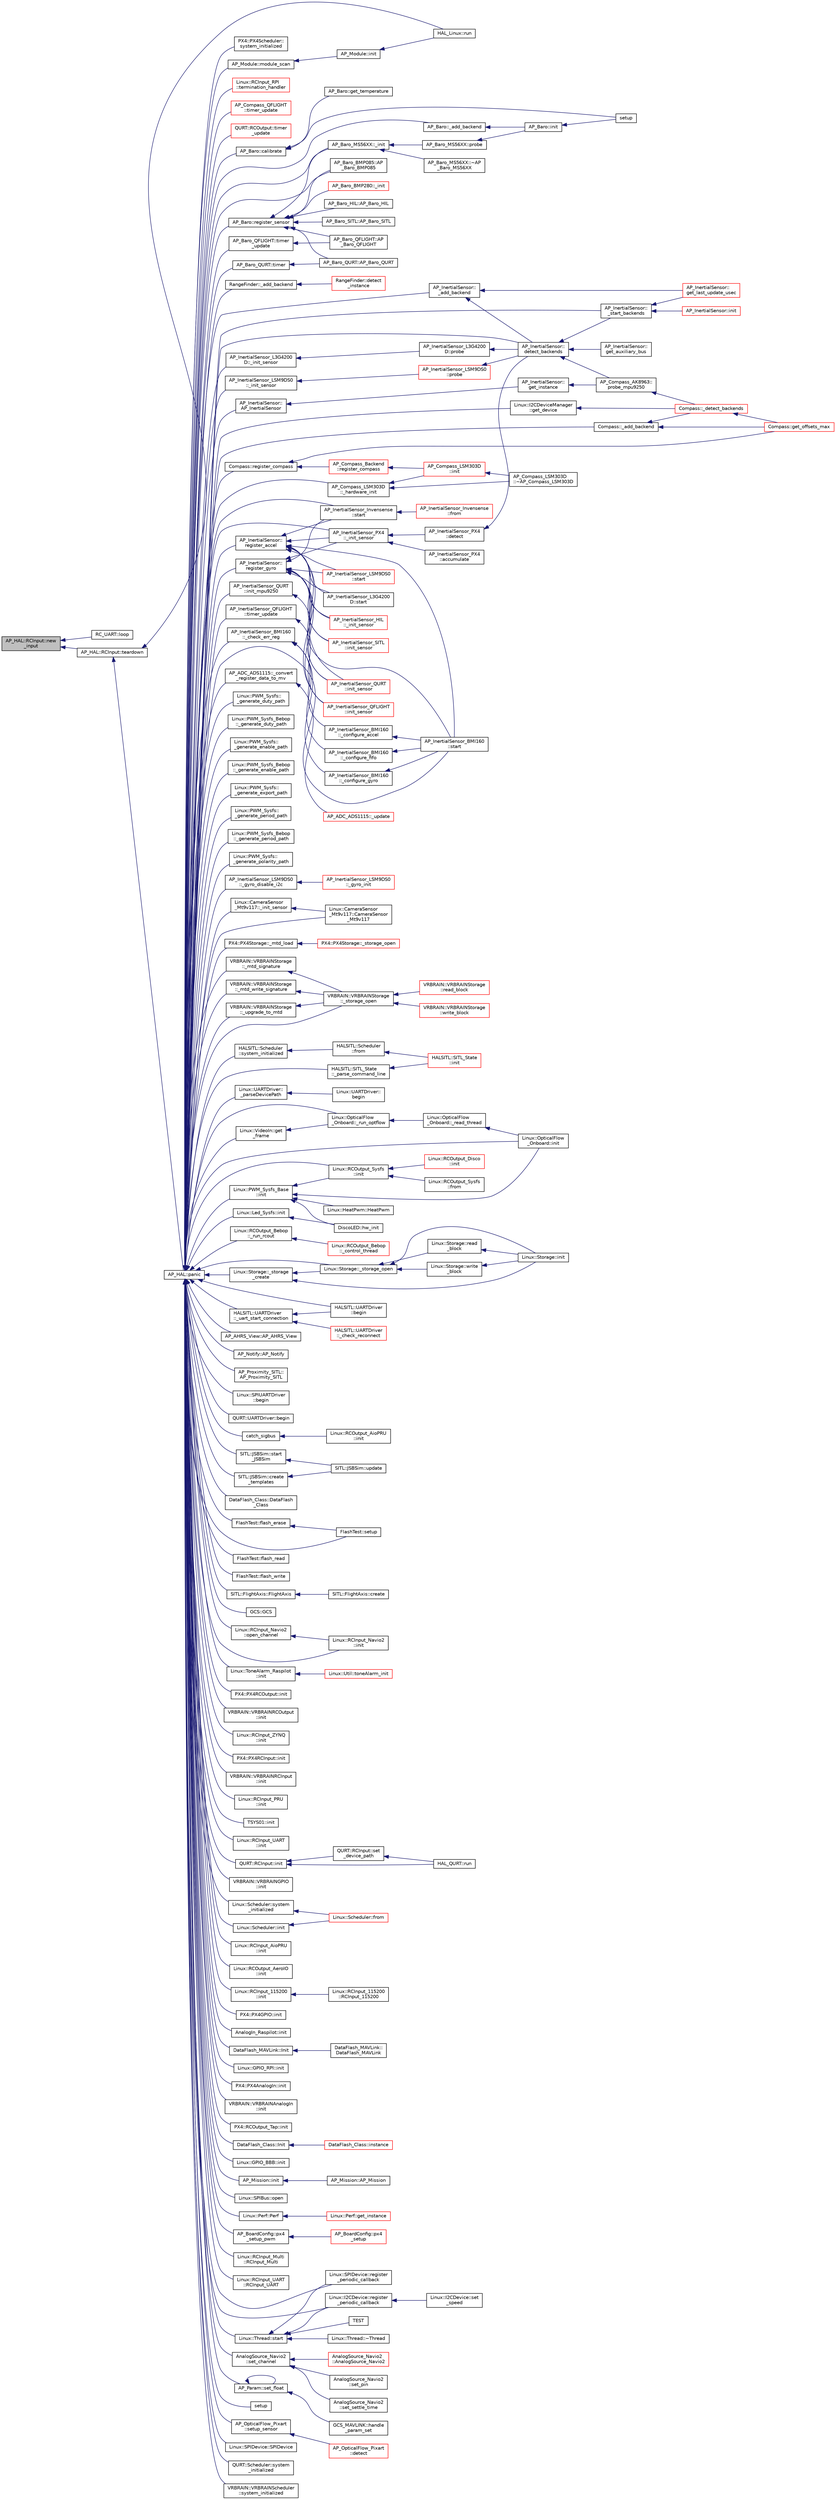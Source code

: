 digraph "AP_HAL::RCInput::new_input"
{
 // INTERACTIVE_SVG=YES
  edge [fontname="Helvetica",fontsize="10",labelfontname="Helvetica",labelfontsize="10"];
  node [fontname="Helvetica",fontsize="10",shape=record];
  rankdir="LR";
  Node1 [label="AP_HAL::RCInput::new\l_input",height=0.2,width=0.4,color="black", fillcolor="grey75", style="filled", fontcolor="black"];
  Node1 -> Node2 [dir="back",color="midnightblue",fontsize="10",style="solid",fontname="Helvetica"];
  Node2 [label="RC_UART::loop",height=0.2,width=0.4,color="black", fillcolor="white", style="filled",URL="$classRC__UART.html#a410755d321a1790e7e49aad3a71f64a9"];
  Node1 -> Node3 [dir="back",color="midnightblue",fontsize="10",style="solid",fontname="Helvetica"];
  Node3 [label="AP_HAL::RCInput::teardown",height=0.2,width=0.4,color="black", fillcolor="white", style="filled",URL="$classAP__HAL_1_1RCInput.html#a2bea13d38f2b9ae8bf5193a3a69f0a31"];
  Node3 -> Node4 [dir="back",color="midnightblue",fontsize="10",style="solid",fontname="Helvetica"];
  Node4 [label="HAL_Linux::run",height=0.2,width=0.4,color="black", fillcolor="white", style="filled",URL="$classHAL__Linux.html#a9b8394eb66ea6d3d5539aaaf47c3bf80"];
  Node3 -> Node5 [dir="back",color="midnightblue",fontsize="10",style="solid",fontname="Helvetica"];
  Node5 [label="AP_HAL::panic",height=0.2,width=0.4,color="black", fillcolor="white", style="filled",URL="$namespaceAP__HAL.html#a71832f03d849a0c088f04fc98d3c8143"];
  Node5 -> Node6 [dir="back",color="midnightblue",fontsize="10",style="solid",fontname="Helvetica"];
  Node6 [label="AP_Baro::_add_backend",height=0.2,width=0.4,color="black", fillcolor="white", style="filled",URL="$classAP__Baro.html#ae909b10b5b28f4914405c72da27f557f"];
  Node6 -> Node7 [dir="back",color="midnightblue",fontsize="10",style="solid",fontname="Helvetica"];
  Node7 [label="AP_Baro::init",height=0.2,width=0.4,color="black", fillcolor="white", style="filled",URL="$classAP__Baro.html#a942db790233528bfbb4d9a07c3454360"];
  Node7 -> Node8 [dir="back",color="midnightblue",fontsize="10",style="solid",fontname="Helvetica"];
  Node8 [label="setup",height=0.2,width=0.4,color="black", fillcolor="white", style="filled",URL="$BARO__generic_8cpp.html#a4fc01d736fe50cf5b977f755b675f11d"];
  Node5 -> Node9 [dir="back",color="midnightblue",fontsize="10",style="solid",fontname="Helvetica"];
  Node9 [label="RangeFinder::_add_backend",height=0.2,width=0.4,color="black", fillcolor="white", style="filled",URL="$classRangeFinder.html#a2b5e8b3ee6e2e5ac56544d6af32e7005"];
  Node9 -> Node10 [dir="back",color="midnightblue",fontsize="10",style="solid",fontname="Helvetica"];
  Node10 [label="RangeFinder::detect\l_instance",height=0.2,width=0.4,color="red", fillcolor="white", style="filled",URL="$classRangeFinder.html#a7f7f9dce880eb37d53df67cba39bdda9"];
  Node5 -> Node11 [dir="back",color="midnightblue",fontsize="10",style="solid",fontname="Helvetica"];
  Node11 [label="AP_InertialSensor::\l_add_backend",height=0.2,width=0.4,color="black", fillcolor="white", style="filled",URL="$classAP__InertialSensor.html#a3f4ee8162ce5427946348ca9f5f9dcb7"];
  Node11 -> Node12 [dir="back",color="midnightblue",fontsize="10",style="solid",fontname="Helvetica"];
  Node12 [label="AP_InertialSensor::\ldetect_backends",height=0.2,width=0.4,color="black", fillcolor="white", style="filled",URL="$classAP__InertialSensor.html#a8967734e82a4f472c6d8ddd8db656804"];
  Node12 -> Node13 [dir="back",color="midnightblue",fontsize="10",style="solid",fontname="Helvetica"];
  Node13 [label="AP_InertialSensor::\l_start_backends",height=0.2,width=0.4,color="black", fillcolor="white", style="filled",URL="$classAP__InertialSensor.html#a9949b7e301b0d7a5f3e59385d2e8d97a"];
  Node13 -> Node14 [dir="back",color="midnightblue",fontsize="10",style="solid",fontname="Helvetica"];
  Node14 [label="AP_InertialSensor::\lget_last_update_usec",height=0.2,width=0.4,color="red", fillcolor="white", style="filled",URL="$classAP__InertialSensor.html#af507f66bb346acb0057a6ca4a3df7156"];
  Node13 -> Node15 [dir="back",color="midnightblue",fontsize="10",style="solid",fontname="Helvetica"];
  Node15 [label="AP_InertialSensor::init",height=0.2,width=0.4,color="red", fillcolor="white", style="filled",URL="$classAP__InertialSensor.html#a741065b13832b5e4c90bbae17519c0ad"];
  Node12 -> Node16 [dir="back",color="midnightblue",fontsize="10",style="solid",fontname="Helvetica"];
  Node16 [label="AP_InertialSensor::\lget_auxiliary_bus",height=0.2,width=0.4,color="black", fillcolor="white", style="filled",URL="$classAP__InertialSensor.html#ad649def5689aecaebca16cf910d77fd8"];
  Node12 -> Node17 [dir="back",color="midnightblue",fontsize="10",style="solid",fontname="Helvetica"];
  Node17 [label="AP_Compass_AK8963::\lprobe_mpu9250",height=0.2,width=0.4,color="black", fillcolor="white", style="filled",URL="$classAP__Compass__AK8963.html#ade5c3fa84cb0026597de2641ea373274"];
  Node17 -> Node18 [dir="back",color="midnightblue",fontsize="10",style="solid",fontname="Helvetica"];
  Node18 [label="Compass::_detect_backends",height=0.2,width=0.4,color="red", fillcolor="white", style="filled",URL="$classCompass.html#a1c48170d8c8966b22fb150b1634443ec"];
  Node18 -> Node19 [dir="back",color="midnightblue",fontsize="10",style="solid",fontname="Helvetica"];
  Node19 [label="Compass::get_offsets_max",height=0.2,width=0.4,color="red", fillcolor="white", style="filled",URL="$classCompass.html#aff3220e1a557a75480e4c2dbbde72973"];
  Node11 -> Node14 [dir="back",color="midnightblue",fontsize="10",style="solid",fontname="Helvetica"];
  Node5 -> Node20 [dir="back",color="midnightblue",fontsize="10",style="solid",fontname="Helvetica"];
  Node20 [label="Compass::_add_backend",height=0.2,width=0.4,color="black", fillcolor="white", style="filled",URL="$classCompass.html#ab943e9f79e8df83f2f125d1b025e7d0d"];
  Node20 -> Node18 [dir="back",color="midnightblue",fontsize="10",style="solid",fontname="Helvetica"];
  Node20 -> Node19 [dir="back",color="midnightblue",fontsize="10",style="solid",fontname="Helvetica"];
  Node5 -> Node21 [dir="back",color="midnightblue",fontsize="10",style="solid",fontname="Helvetica"];
  Node21 [label="AP_InertialSensor_BMI160\l::_check_err_reg",height=0.2,width=0.4,color="black", fillcolor="white", style="filled",URL="$classAP__InertialSensor__BMI160.html#a8f2786b47ca8f10f7f8cba5cffc37079"];
  Node21 -> Node22 [dir="back",color="midnightblue",fontsize="10",style="solid",fontname="Helvetica"];
  Node22 [label="AP_InertialSensor_BMI160\l::_configure_accel",height=0.2,width=0.4,color="black", fillcolor="white", style="filled",URL="$classAP__InertialSensor__BMI160.html#a145799d73ffbd2635d136c1f37a6e6f6"];
  Node22 -> Node23 [dir="back",color="midnightblue",fontsize="10",style="solid",fontname="Helvetica"];
  Node23 [label="AP_InertialSensor_BMI160\l::start",height=0.2,width=0.4,color="black", fillcolor="white", style="filled",URL="$classAP__InertialSensor__BMI160.html#a786f5fe4d157ea0a2313c702402b58c5"];
  Node21 -> Node24 [dir="back",color="midnightblue",fontsize="10",style="solid",fontname="Helvetica"];
  Node24 [label="AP_InertialSensor_BMI160\l::_configure_fifo",height=0.2,width=0.4,color="black", fillcolor="white", style="filled",URL="$classAP__InertialSensor__BMI160.html#ad839b9773b5dfa9c6d19e116cdb9d5e7"];
  Node24 -> Node23 [dir="back",color="midnightblue",fontsize="10",style="solid",fontname="Helvetica"];
  Node21 -> Node25 [dir="back",color="midnightblue",fontsize="10",style="solid",fontname="Helvetica"];
  Node25 [label="AP_InertialSensor_BMI160\l::_configure_gyro",height=0.2,width=0.4,color="black", fillcolor="white", style="filled",URL="$classAP__InertialSensor__BMI160.html#aef257e2d29b37b583a1c099facbf75a5"];
  Node25 -> Node23 [dir="back",color="midnightblue",fontsize="10",style="solid",fontname="Helvetica"];
  Node5 -> Node26 [dir="back",color="midnightblue",fontsize="10",style="solid",fontname="Helvetica"];
  Node26 [label="AP_ADC_ADS1115::_convert\l_register_data_to_mv",height=0.2,width=0.4,color="black", fillcolor="white", style="filled",URL="$classAP__ADC__ADS1115.html#a757685a53a3a10f06dc024dec147306a"];
  Node26 -> Node27 [dir="back",color="midnightblue",fontsize="10",style="solid",fontname="Helvetica"];
  Node27 [label="AP_ADC_ADS1115::_update",height=0.2,width=0.4,color="red", fillcolor="white", style="filled",URL="$classAP__ADC__ADS1115.html#a1c523a000d6cb67770e04e3821cc54b3"];
  Node5 -> Node28 [dir="back",color="midnightblue",fontsize="10",style="solid",fontname="Helvetica"];
  Node28 [label="Linux::PWM_Sysfs::\l_generate_duty_path",height=0.2,width=0.4,color="black", fillcolor="white", style="filled",URL="$classLinux_1_1PWM__Sysfs.html#a3bcd92a5f79fa7c11caf3dfd99d748a3"];
  Node5 -> Node29 [dir="back",color="midnightblue",fontsize="10",style="solid",fontname="Helvetica"];
  Node29 [label="Linux::PWM_Sysfs_Bebop\l::_generate_duty_path",height=0.2,width=0.4,color="black", fillcolor="white", style="filled",URL="$classLinux_1_1PWM__Sysfs__Bebop.html#a2926a1a8f38361bb10814ed93f05e997"];
  Node5 -> Node30 [dir="back",color="midnightblue",fontsize="10",style="solid",fontname="Helvetica"];
  Node30 [label="Linux::PWM_Sysfs::\l_generate_enable_path",height=0.2,width=0.4,color="black", fillcolor="white", style="filled",URL="$classLinux_1_1PWM__Sysfs.html#afac308e916a94258a0211b68dcd6b8fb"];
  Node5 -> Node31 [dir="back",color="midnightblue",fontsize="10",style="solid",fontname="Helvetica"];
  Node31 [label="Linux::PWM_Sysfs_Bebop\l::_generate_enable_path",height=0.2,width=0.4,color="black", fillcolor="white", style="filled",URL="$classLinux_1_1PWM__Sysfs__Bebop.html#a35dec93bddf08678cb8390d502659dac"];
  Node5 -> Node32 [dir="back",color="midnightblue",fontsize="10",style="solid",fontname="Helvetica"];
  Node32 [label="Linux::PWM_Sysfs::\l_generate_export_path",height=0.2,width=0.4,color="black", fillcolor="white", style="filled",URL="$classLinux_1_1PWM__Sysfs.html#a38711fec492df0374a313c4e6e137619"];
  Node5 -> Node33 [dir="back",color="midnightblue",fontsize="10",style="solid",fontname="Helvetica"];
  Node33 [label="Linux::PWM_Sysfs::\l_generate_period_path",height=0.2,width=0.4,color="black", fillcolor="white", style="filled",URL="$classLinux_1_1PWM__Sysfs.html#affd0d8b567adeb421a51f36a9a0b9cc5"];
  Node5 -> Node34 [dir="back",color="midnightblue",fontsize="10",style="solid",fontname="Helvetica"];
  Node34 [label="Linux::PWM_Sysfs_Bebop\l::_generate_period_path",height=0.2,width=0.4,color="black", fillcolor="white", style="filled",URL="$classLinux_1_1PWM__Sysfs__Bebop.html#a45e851741222af3a9966b8d6002830e7"];
  Node5 -> Node35 [dir="back",color="midnightblue",fontsize="10",style="solid",fontname="Helvetica"];
  Node35 [label="Linux::PWM_Sysfs::\l_generate_polarity_path",height=0.2,width=0.4,color="black", fillcolor="white", style="filled",URL="$classLinux_1_1PWM__Sysfs.html#ac1d73cf7ce8468e27f38d59086e3cb0f"];
  Node5 -> Node36 [dir="back",color="midnightblue",fontsize="10",style="solid",fontname="Helvetica"];
  Node36 [label="AP_InertialSensor_LSM9DS0\l::_gyro_disable_i2c",height=0.2,width=0.4,color="black", fillcolor="white", style="filled",URL="$classAP__InertialSensor__LSM9DS0.html#ad73f9082af348d0efa5dc44ff21718b6"];
  Node36 -> Node37 [dir="back",color="midnightblue",fontsize="10",style="solid",fontname="Helvetica"];
  Node37 [label="AP_InertialSensor_LSM9DS0\l::_gyro_init",height=0.2,width=0.4,color="red", fillcolor="white", style="filled",URL="$classAP__InertialSensor__LSM9DS0.html#a3ea0c053fc2c57d0fd57f78011c6959a"];
  Node5 -> Node38 [dir="back",color="midnightblue",fontsize="10",style="solid",fontname="Helvetica"];
  Node38 [label="AP_Compass_LSM303D\l::_hardware_init",height=0.2,width=0.4,color="black", fillcolor="white", style="filled",URL="$classAP__Compass__LSM303D.html#ae6ae752e293784469ac821115832be7a"];
  Node38 -> Node39 [dir="back",color="midnightblue",fontsize="10",style="solid",fontname="Helvetica"];
  Node39 [label="AP_Compass_LSM303D\l::init",height=0.2,width=0.4,color="red", fillcolor="white", style="filled",URL="$classAP__Compass__LSM303D.html#a8a56627c6487fbc701c4865f48e3edf4"];
  Node39 -> Node40 [dir="back",color="midnightblue",fontsize="10",style="solid",fontname="Helvetica"];
  Node40 [label="AP_Compass_LSM303D\l::~AP_Compass_LSM303D",height=0.2,width=0.4,color="black", fillcolor="white", style="filled",URL="$classAP__Compass__LSM303D.html#a17819f24f2a893cd3f35896862004b81"];
  Node38 -> Node40 [dir="back",color="midnightblue",fontsize="10",style="solid",fontname="Helvetica"];
  Node5 -> Node41 [dir="back",color="midnightblue",fontsize="10",style="solid",fontname="Helvetica"];
  Node41 [label="AP_Baro_MS56XX::_init",height=0.2,width=0.4,color="black", fillcolor="white", style="filled",URL="$classAP__Baro__MS56XX.html#a2f9fa10ace104137e6a0a0b4c8f4130c"];
  Node41 -> Node42 [dir="back",color="midnightblue",fontsize="10",style="solid",fontname="Helvetica"];
  Node42 [label="AP_Baro_MS56XX::probe",height=0.2,width=0.4,color="black", fillcolor="white", style="filled",URL="$classAP__Baro__MS56XX.html#ad4e1780fe0c684f594cc93ec96a9c876"];
  Node42 -> Node7 [dir="back",color="midnightblue",fontsize="10",style="solid",fontname="Helvetica"];
  Node41 -> Node43 [dir="back",color="midnightblue",fontsize="10",style="solid",fontname="Helvetica"];
  Node43 [label="AP_Baro_MS56XX::~AP\l_Baro_MS56XX",height=0.2,width=0.4,color="black", fillcolor="white", style="filled",URL="$classAP__Baro__MS56XX.html#a355a33a0b35cdf084ae22c85978492a2"];
  Node5 -> Node44 [dir="back",color="midnightblue",fontsize="10",style="solid",fontname="Helvetica"];
  Node44 [label="AP_InertialSensor_L3G4200\lD::_init_sensor",height=0.2,width=0.4,color="black", fillcolor="white", style="filled",URL="$classAP__InertialSensor__L3G4200D.html#a07cf1b9e451fac96b1ac87c05fcde397"];
  Node44 -> Node45 [dir="back",color="midnightblue",fontsize="10",style="solid",fontname="Helvetica"];
  Node45 [label="AP_InertialSensor_L3G4200\lD::probe",height=0.2,width=0.4,color="black", fillcolor="white", style="filled",URL="$classAP__InertialSensor__L3G4200D.html#aa262f132b6aabdab5fda4cb9a730655a"];
  Node45 -> Node12 [dir="back",color="midnightblue",fontsize="10",style="solid",fontname="Helvetica"];
  Node5 -> Node46 [dir="back",color="midnightblue",fontsize="10",style="solid",fontname="Helvetica"];
  Node46 [label="AP_InertialSensor_PX4\l::_init_sensor",height=0.2,width=0.4,color="black", fillcolor="white", style="filled",URL="$classAP__InertialSensor__PX4.html#a1151175435b1b3c211040058fe5462d9"];
  Node46 -> Node47 [dir="back",color="midnightblue",fontsize="10",style="solid",fontname="Helvetica"];
  Node47 [label="AP_InertialSensor_PX4\l::accumulate",height=0.2,width=0.4,color="black", fillcolor="white", style="filled",URL="$classAP__InertialSensor__PX4.html#a516abbb2b48fb56a5984e531debea68d"];
  Node46 -> Node48 [dir="back",color="midnightblue",fontsize="10",style="solid",fontname="Helvetica"];
  Node48 [label="AP_InertialSensor_PX4\l::detect",height=0.2,width=0.4,color="black", fillcolor="white", style="filled",URL="$classAP__InertialSensor__PX4.html#a7e0a8d5f569f58343aa4d2c1c217a3bc"];
  Node48 -> Node12 [dir="back",color="midnightblue",fontsize="10",style="solid",fontname="Helvetica"];
  Node5 -> Node49 [dir="back",color="midnightblue",fontsize="10",style="solid",fontname="Helvetica"];
  Node49 [label="AP_InertialSensor_LSM9DS0\l::_init_sensor",height=0.2,width=0.4,color="black", fillcolor="white", style="filled",URL="$classAP__InertialSensor__LSM9DS0.html#a62227996a40da07a9733ace45b6b0c71"];
  Node49 -> Node50 [dir="back",color="midnightblue",fontsize="10",style="solid",fontname="Helvetica"];
  Node50 [label="AP_InertialSensor_LSM9DS0\l::probe",height=0.2,width=0.4,color="red", fillcolor="white", style="filled",URL="$classAP__InertialSensor__LSM9DS0.html#a6db12d4ebd2c0ad24a75a80aca711db2"];
  Node50 -> Node12 [dir="back",color="midnightblue",fontsize="10",style="solid",fontname="Helvetica"];
  Node5 -> Node51 [dir="back",color="midnightblue",fontsize="10",style="solid",fontname="Helvetica"];
  Node51 [label="Linux::CameraSensor\l_Mt9v117::_init_sensor",height=0.2,width=0.4,color="black", fillcolor="white", style="filled",URL="$classLinux_1_1CameraSensor__Mt9v117.html#a670cb690c11f5b6cbd61db4b40e07574"];
  Node51 -> Node52 [dir="back",color="midnightblue",fontsize="10",style="solid",fontname="Helvetica"];
  Node52 [label="Linux::CameraSensor\l_Mt9v117::CameraSensor\l_Mt9v117",height=0.2,width=0.4,color="black", fillcolor="white", style="filled",URL="$classLinux_1_1CameraSensor__Mt9v117.html#a4ca64405fd0ece45d76b844a14eb2f5f"];
  Node5 -> Node53 [dir="back",color="midnightblue",fontsize="10",style="solid",fontname="Helvetica"];
  Node53 [label="PX4::PX4Storage::_mtd_load",height=0.2,width=0.4,color="black", fillcolor="white", style="filled",URL="$classPX4_1_1PX4Storage.html#aad546c170b46ea2e79f105f6a3118ae3"];
  Node53 -> Node54 [dir="back",color="midnightblue",fontsize="10",style="solid",fontname="Helvetica"];
  Node54 [label="PX4::PX4Storage::_storage_open",height=0.2,width=0.4,color="red", fillcolor="white", style="filled",URL="$classPX4_1_1PX4Storage.html#a02878fb502221c2389d3758bbab18170"];
  Node5 -> Node55 [dir="back",color="midnightblue",fontsize="10",style="solid",fontname="Helvetica"];
  Node55 [label="VRBRAIN::VRBRAINStorage\l::_mtd_signature",height=0.2,width=0.4,color="black", fillcolor="white", style="filled",URL="$classVRBRAIN_1_1VRBRAINStorage.html#aaccbdf62aae457c36359ad169fa45697"];
  Node55 -> Node56 [dir="back",color="midnightblue",fontsize="10",style="solid",fontname="Helvetica"];
  Node56 [label="VRBRAIN::VRBRAINStorage\l::_storage_open",height=0.2,width=0.4,color="black", fillcolor="white", style="filled",URL="$classVRBRAIN_1_1VRBRAINStorage.html#a199499086a60ba9fe48108bb86658c76"];
  Node56 -> Node57 [dir="back",color="midnightblue",fontsize="10",style="solid",fontname="Helvetica"];
  Node57 [label="VRBRAIN::VRBRAINStorage\l::read_block",height=0.2,width=0.4,color="red", fillcolor="white", style="filled",URL="$classVRBRAIN_1_1VRBRAINStorage.html#a057fdfe4116e97dc7215d8e609399ab6"];
  Node56 -> Node58 [dir="back",color="midnightblue",fontsize="10",style="solid",fontname="Helvetica"];
  Node58 [label="VRBRAIN::VRBRAINStorage\l::write_block",height=0.2,width=0.4,color="red", fillcolor="white", style="filled",URL="$classVRBRAIN_1_1VRBRAINStorage.html#a5143ebfc6b4010f1aab0676c8195bf6e"];
  Node5 -> Node59 [dir="back",color="midnightblue",fontsize="10",style="solid",fontname="Helvetica"];
  Node59 [label="VRBRAIN::VRBRAINStorage\l::_mtd_write_signature",height=0.2,width=0.4,color="black", fillcolor="white", style="filled",URL="$classVRBRAIN_1_1VRBRAINStorage.html#a52bfd09952ba4b350b995201b61440a3"];
  Node59 -> Node56 [dir="back",color="midnightblue",fontsize="10",style="solid",fontname="Helvetica"];
  Node5 -> Node60 [dir="back",color="midnightblue",fontsize="10",style="solid",fontname="Helvetica"];
  Node60 [label="HALSITL::SITL_State\l::_parse_command_line",height=0.2,width=0.4,color="black", fillcolor="white", style="filled",URL="$classHALSITL_1_1SITL__State.html#a5211ba971055052489d9817c3388c4c2"];
  Node60 -> Node61 [dir="back",color="midnightblue",fontsize="10",style="solid",fontname="Helvetica"];
  Node61 [label="HALSITL::SITL_State\l::init",height=0.2,width=0.4,color="red", fillcolor="white", style="filled",URL="$classHALSITL_1_1SITL__State.html#a7059cb4e279007aae9b06757a68c15af"];
  Node5 -> Node62 [dir="back",color="midnightblue",fontsize="10",style="solid",fontname="Helvetica"];
  Node62 [label="Linux::UARTDriver::\l_parseDevicePath",height=0.2,width=0.4,color="black", fillcolor="white", style="filled",URL="$classLinux_1_1UARTDriver.html#af91c37eae5f209437e800ecad1a6bf93"];
  Node62 -> Node63 [dir="back",color="midnightblue",fontsize="10",style="solid",fontname="Helvetica"];
  Node63 [label="Linux::UARTDriver::\lbegin",height=0.2,width=0.4,color="black", fillcolor="white", style="filled",URL="$classLinux_1_1UARTDriver.html#a3c0680a281a3832fe9bae399ef9b8854"];
  Node5 -> Node64 [dir="back",color="midnightblue",fontsize="10",style="solid",fontname="Helvetica"];
  Node64 [label="Linux::OpticalFlow\l_Onboard::_run_optflow",height=0.2,width=0.4,color="black", fillcolor="white", style="filled",URL="$classLinux_1_1OpticalFlow__Onboard.html#aff46a025f23d664c1cdf67d3c7f3d49a"];
  Node64 -> Node65 [dir="back",color="midnightblue",fontsize="10",style="solid",fontname="Helvetica"];
  Node65 [label="Linux::OpticalFlow\l_Onboard::_read_thread",height=0.2,width=0.4,color="black", fillcolor="white", style="filled",URL="$classLinux_1_1OpticalFlow__Onboard.html#a2cf8901eba7c113402917f527aec8b0b"];
  Node65 -> Node66 [dir="back",color="midnightblue",fontsize="10",style="solid",fontname="Helvetica"];
  Node66 [label="Linux::OpticalFlow\l_Onboard::init",height=0.2,width=0.4,color="black", fillcolor="white", style="filled",URL="$classLinux_1_1OpticalFlow__Onboard.html#ab2fc6a6c90f95deb9f727348c2efdead"];
  Node5 -> Node67 [dir="back",color="midnightblue",fontsize="10",style="solid",fontname="Helvetica"];
  Node67 [label="Linux::RCOutput_Bebop\l::_run_rcout",height=0.2,width=0.4,color="black", fillcolor="white", style="filled",URL="$classLinux_1_1RCOutput__Bebop.html#a1baaeabaade1ea15e4c770c9277821cc"];
  Node67 -> Node68 [dir="back",color="midnightblue",fontsize="10",style="solid",fontname="Helvetica"];
  Node68 [label="Linux::RCOutput_Bebop\l::_control_thread",height=0.2,width=0.4,color="red", fillcolor="white", style="filled",URL="$classLinux_1_1RCOutput__Bebop.html#a268f09061922bcc792a67fabf70617bc"];
  Node5 -> Node13 [dir="back",color="midnightblue",fontsize="10",style="solid",fontname="Helvetica"];
  Node5 -> Node69 [dir="back",color="midnightblue",fontsize="10",style="solid",fontname="Helvetica"];
  Node69 [label="Linux::Storage::_storage\l_create",height=0.2,width=0.4,color="black", fillcolor="white", style="filled",URL="$classLinux_1_1Storage.html#a476e598be2ced4294496ee01806dfeb1"];
  Node69 -> Node70 [dir="back",color="midnightblue",fontsize="10",style="solid",fontname="Helvetica"];
  Node70 [label="Linux::Storage::_storage_open",height=0.2,width=0.4,color="black", fillcolor="white", style="filled",URL="$classLinux_1_1Storage.html#adf6fc2369946746d00bb2a7f86410258"];
  Node70 -> Node71 [dir="back",color="midnightblue",fontsize="10",style="solid",fontname="Helvetica"];
  Node71 [label="Linux::Storage::read\l_block",height=0.2,width=0.4,color="black", fillcolor="white", style="filled",URL="$classLinux_1_1Storage.html#a61138ade2a50e5731b493f84e7316879"];
  Node71 -> Node72 [dir="back",color="midnightblue",fontsize="10",style="solid",fontname="Helvetica"];
  Node72 [label="Linux::Storage::init",height=0.2,width=0.4,color="black", fillcolor="white", style="filled",URL="$classLinux_1_1Storage.html#a86b63d2045d0e5337273e21a46aae39c"];
  Node70 -> Node73 [dir="back",color="midnightblue",fontsize="10",style="solid",fontname="Helvetica"];
  Node73 [label="Linux::Storage::write\l_block",height=0.2,width=0.4,color="black", fillcolor="white", style="filled",URL="$classLinux_1_1Storage.html#a353a4b0d50191bb04405a1f62b0cbe7b"];
  Node73 -> Node72 [dir="back",color="midnightblue",fontsize="10",style="solid",fontname="Helvetica"];
  Node70 -> Node72 [dir="back",color="midnightblue",fontsize="10",style="solid",fontname="Helvetica"];
  Node69 -> Node72 [dir="back",color="midnightblue",fontsize="10",style="solid",fontname="Helvetica"];
  Node5 -> Node56 [dir="back",color="midnightblue",fontsize="10",style="solid",fontname="Helvetica"];
  Node5 -> Node70 [dir="back",color="midnightblue",fontsize="10",style="solid",fontname="Helvetica"];
  Node5 -> Node74 [dir="back",color="midnightblue",fontsize="10",style="solid",fontname="Helvetica"];
  Node74 [label="HALSITL::UARTDriver\l::_uart_start_connection",height=0.2,width=0.4,color="black", fillcolor="white", style="filled",URL="$classHALSITL_1_1UARTDriver.html#a378857176ba475df8fe41c5f77dedc83"];
  Node74 -> Node75 [dir="back",color="midnightblue",fontsize="10",style="solid",fontname="Helvetica"];
  Node75 [label="HALSITL::UARTDriver\l::begin",height=0.2,width=0.4,color="black", fillcolor="white", style="filled",URL="$classHALSITL_1_1UARTDriver.html#a3c0680a281a3832fe9bae399ef9b8854"];
  Node74 -> Node76 [dir="back",color="midnightblue",fontsize="10",style="solid",fontname="Helvetica"];
  Node76 [label="HALSITL::UARTDriver\l::_check_reconnect",height=0.2,width=0.4,color="red", fillcolor="white", style="filled",URL="$classHALSITL_1_1UARTDriver.html#acd081404b05f50cd909846b84f164583"];
  Node5 -> Node77 [dir="back",color="midnightblue",fontsize="10",style="solid",fontname="Helvetica"];
  Node77 [label="VRBRAIN::VRBRAINStorage\l::_upgrade_to_mtd",height=0.2,width=0.4,color="black", fillcolor="white", style="filled",URL="$classVRBRAIN_1_1VRBRAINStorage.html#a649123a2f76269f7cf7eeda0d03aa097"];
  Node77 -> Node56 [dir="back",color="midnightblue",fontsize="10",style="solid",fontname="Helvetica"];
  Node5 -> Node78 [dir="back",color="midnightblue",fontsize="10",style="solid",fontname="Helvetica"];
  Node78 [label="AP_AHRS_View::AP_AHRS_View",height=0.2,width=0.4,color="black", fillcolor="white", style="filled",URL="$classAP__AHRS__View.html#abce3bed6198c883f95ed5cca4e367f2b"];
  Node5 -> Node79 [dir="back",color="midnightblue",fontsize="10",style="solid",fontname="Helvetica"];
  Node79 [label="AP_Baro_BMP085::AP\l_Baro_BMP085",height=0.2,width=0.4,color="black", fillcolor="white", style="filled",URL="$classAP__Baro__BMP085.html#a45d8bb8f36d3984f3960789b412e1c66"];
  Node5 -> Node80 [dir="back",color="midnightblue",fontsize="10",style="solid",fontname="Helvetica"];
  Node80 [label="AP_InertialSensor::\lAP_InertialSensor",height=0.2,width=0.4,color="black", fillcolor="white", style="filled",URL="$classAP__InertialSensor.html#affc63e7edc9be1b0e128b8da3b8a24a5"];
  Node80 -> Node81 [dir="back",color="midnightblue",fontsize="10",style="solid",fontname="Helvetica"];
  Node81 [label="AP_InertialSensor::\lget_instance",height=0.2,width=0.4,color="black", fillcolor="white", style="filled",URL="$classAP__InertialSensor.html#a2b206efafbcc14f62bf6cf121eaca780"];
  Node81 -> Node17 [dir="back",color="midnightblue",fontsize="10",style="solid",fontname="Helvetica"];
  Node5 -> Node82 [dir="back",color="midnightblue",fontsize="10",style="solid",fontname="Helvetica"];
  Node82 [label="AP_Notify::AP_Notify",height=0.2,width=0.4,color="black", fillcolor="white", style="filled",URL="$classAP__Notify.html#a3216d493231b5eb2f882691dcf9a5cfb"];
  Node5 -> Node83 [dir="back",color="midnightblue",fontsize="10",style="solid",fontname="Helvetica"];
  Node83 [label="AP_Proximity_SITL::\lAP_Proximity_SITL",height=0.2,width=0.4,color="black", fillcolor="white", style="filled",URL="$classAP__Proximity__SITL.html#accc4837c13eead416727f2fa8dd8ebf7"];
  Node5 -> Node84 [dir="back",color="midnightblue",fontsize="10",style="solid",fontname="Helvetica"];
  Node84 [label="Linux::SPIUARTDriver\l::begin",height=0.2,width=0.4,color="black", fillcolor="white", style="filled",URL="$classLinux_1_1SPIUARTDriver.html#affaef6f0d460471ed00127f2a482340f"];
  Node5 -> Node75 [dir="back",color="midnightblue",fontsize="10",style="solid",fontname="Helvetica"];
  Node5 -> Node85 [dir="back",color="midnightblue",fontsize="10",style="solid",fontname="Helvetica"];
  Node85 [label="QURT::UARTDriver::begin",height=0.2,width=0.4,color="black", fillcolor="white", style="filled",URL="$classQURT_1_1UARTDriver.html#a3c0680a281a3832fe9bae399ef9b8854"];
  Node5 -> Node86 [dir="back",color="midnightblue",fontsize="10",style="solid",fontname="Helvetica"];
  Node86 [label="AP_Baro::calibrate",height=0.2,width=0.4,color="black", fillcolor="white", style="filled",URL="$classAP__Baro.html#abd4110392c9cc5e59b143dd4cb2b5800"];
  Node86 -> Node87 [dir="back",color="midnightblue",fontsize="10",style="solid",fontname="Helvetica"];
  Node87 [label="AP_Baro::get_temperature",height=0.2,width=0.4,color="black", fillcolor="white", style="filled",URL="$classAP__Baro.html#ac0856d2a124c6f898f4879d55cd5ad1c"];
  Node86 -> Node8 [dir="back",color="midnightblue",fontsize="10",style="solid",fontname="Helvetica"];
  Node5 -> Node52 [dir="back",color="midnightblue",fontsize="10",style="solid",fontname="Helvetica"];
  Node5 -> Node88 [dir="back",color="midnightblue",fontsize="10",style="solid",fontname="Helvetica"];
  Node88 [label="catch_sigbus",height=0.2,width=0.4,color="black", fillcolor="white", style="filled",URL="$RCOutput__AioPRU_8cpp.html#ae38f8ce16efbab679639a983f769906a"];
  Node88 -> Node89 [dir="back",color="midnightblue",fontsize="10",style="solid",fontname="Helvetica"];
  Node89 [label="Linux::RCOutput_AioPRU\l::init",height=0.2,width=0.4,color="black", fillcolor="white", style="filled",URL="$classLinux_1_1RCOutput__AioPRU.html#a1bcc90275cf5b5dfafa96b5c41a643ea"];
  Node5 -> Node90 [dir="back",color="midnightblue",fontsize="10",style="solid",fontname="Helvetica"];
  Node90 [label="SITL::JSBSim::create\l_templates",height=0.2,width=0.4,color="black", fillcolor="white", style="filled",URL="$classSITL_1_1JSBSim.html#aec306c89391f76a14577d56aaa71770c"];
  Node90 -> Node91 [dir="back",color="midnightblue",fontsize="10",style="solid",fontname="Helvetica"];
  Node91 [label="SITL::JSBSim::update",height=0.2,width=0.4,color="black", fillcolor="white", style="filled",URL="$classSITL_1_1JSBSim.html#a63f34aa2eb8898513ab887f7c0c8b1bf"];
  Node5 -> Node92 [dir="back",color="midnightblue",fontsize="10",style="solid",fontname="Helvetica"];
  Node92 [label="DataFlash_Class::DataFlash\l_Class",height=0.2,width=0.4,color="black", fillcolor="white", style="filled",URL="$classDataFlash__Class.html#a8227e1b1a2760c19f07ea700d4e7649b"];
  Node5 -> Node12 [dir="back",color="midnightblue",fontsize="10",style="solid",fontname="Helvetica"];
  Node5 -> Node93 [dir="back",color="midnightblue",fontsize="10",style="solid",fontname="Helvetica"];
  Node93 [label="FlashTest::flash_erase",height=0.2,width=0.4,color="black", fillcolor="white", style="filled",URL="$classFlashTest.html#a7db9772374cb8afa31cc1d815063302d"];
  Node93 -> Node94 [dir="back",color="midnightblue",fontsize="10",style="solid",fontname="Helvetica"];
  Node94 [label="FlashTest::setup",height=0.2,width=0.4,color="black", fillcolor="white", style="filled",URL="$classFlashTest.html#a6c57c81a070382bd61c6ecd10ce5f1ee"];
  Node5 -> Node95 [dir="back",color="midnightblue",fontsize="10",style="solid",fontname="Helvetica"];
  Node95 [label="FlashTest::flash_read",height=0.2,width=0.4,color="black", fillcolor="white", style="filled",URL="$classFlashTest.html#ae232f506c122957dc1fae768172c6886"];
  Node5 -> Node96 [dir="back",color="midnightblue",fontsize="10",style="solid",fontname="Helvetica"];
  Node96 [label="FlashTest::flash_write",height=0.2,width=0.4,color="black", fillcolor="white", style="filled",URL="$classFlashTest.html#a63cde0b55dd5b6794073d73f40658fd9"];
  Node5 -> Node97 [dir="back",color="midnightblue",fontsize="10",style="solid",fontname="Helvetica"];
  Node97 [label="SITL::FlightAxis::FlightAxis",height=0.2,width=0.4,color="black", fillcolor="white", style="filled",URL="$classSITL_1_1FlightAxis.html#afc9e225252f3015562d2d36619bc5021"];
  Node97 -> Node98 [dir="back",color="midnightblue",fontsize="10",style="solid",fontname="Helvetica"];
  Node98 [label="SITL::FlightAxis::create",height=0.2,width=0.4,color="black", fillcolor="white", style="filled",URL="$classSITL_1_1FlightAxis.html#ab7a4087eeadbf41e4075405074694765"];
  Node5 -> Node99 [dir="back",color="midnightblue",fontsize="10",style="solid",fontname="Helvetica"];
  Node99 [label="GCS::GCS",height=0.2,width=0.4,color="black", fillcolor="white", style="filled",URL="$classGCS.html#a6489ea087dd616d2fbfb9346f828d9a3"];
  Node5 -> Node100 [dir="back",color="midnightblue",fontsize="10",style="solid",fontname="Helvetica"];
  Node100 [label="Linux::I2CDeviceManager\l::get_device",height=0.2,width=0.4,color="black", fillcolor="white", style="filled",URL="$classLinux_1_1I2CDeviceManager.html#a3c138e2bdeb6f8be42b58b0fff6f8bff"];
  Node100 -> Node18 [dir="back",color="midnightblue",fontsize="10",style="solid",fontname="Helvetica"];
  Node5 -> Node101 [dir="back",color="midnightblue",fontsize="10",style="solid",fontname="Helvetica"];
  Node101 [label="Linux::VideoIn::get\l_frame",height=0.2,width=0.4,color="black", fillcolor="white", style="filled",URL="$classLinux_1_1VideoIn.html#a45318488c6c807451d55181bbbfc8177"];
  Node101 -> Node64 [dir="back",color="midnightblue",fontsize="10",style="solid",fontname="Helvetica"];
  Node5 -> Node102 [dir="back",color="midnightblue",fontsize="10",style="solid",fontname="Helvetica"];
  Node102 [label="Linux::RCInput_Navio2\l::init",height=0.2,width=0.4,color="black", fillcolor="white", style="filled",URL="$classLinux_1_1RCInput__Navio2.html#a82f3567a81dc3a51007f539d9f930c25"];
  Node5 -> Node103 [dir="back",color="midnightblue",fontsize="10",style="solid",fontname="Helvetica"];
  Node103 [label="Linux::ToneAlarm_Raspilot\l::init",height=0.2,width=0.4,color="black", fillcolor="white", style="filled",URL="$classLinux_1_1ToneAlarm__Raspilot.html#a66ce4b6b67e5e9b8806f4a2f97652782"];
  Node103 -> Node104 [dir="back",color="midnightblue",fontsize="10",style="solid",fontname="Helvetica"];
  Node104 [label="Linux::Util::toneAlarm_init",height=0.2,width=0.4,color="red", fillcolor="white", style="filled",URL="$classLinux_1_1Util.html#a90d890ec0d1dd517f1adc9204cec5027"];
  Node5 -> Node105 [dir="back",color="midnightblue",fontsize="10",style="solid",fontname="Helvetica"];
  Node105 [label="PX4::PX4RCOutput::init",height=0.2,width=0.4,color="black", fillcolor="white", style="filled",URL="$classPX4_1_1PX4RCOutput.html#a10846c8c822bf27ecd78dea380646790"];
  Node5 -> Node106 [dir="back",color="midnightblue",fontsize="10",style="solid",fontname="Helvetica"];
  Node106 [label="VRBRAIN::VRBRAINRCOutput\l::init",height=0.2,width=0.4,color="black", fillcolor="white", style="filled",URL="$classVRBRAIN_1_1VRBRAINRCOutput.html#a9a32a614b9da2bddfe46299d856fe962"];
  Node5 -> Node107 [dir="back",color="midnightblue",fontsize="10",style="solid",fontname="Helvetica"];
  Node107 [label="Linux::RCInput_ZYNQ\l::init",height=0.2,width=0.4,color="black", fillcolor="white", style="filled",URL="$classLinux_1_1RCInput__ZYNQ.html#acae2077cd0ca602a8e31a9fcd70cc24a"];
  Node5 -> Node108 [dir="back",color="midnightblue",fontsize="10",style="solid",fontname="Helvetica"];
  Node108 [label="PX4::PX4RCInput::init",height=0.2,width=0.4,color="black", fillcolor="white", style="filled",URL="$classPX4_1_1PX4RCInput.html#a78f6074566d14584339dde830915c4b7"];
  Node5 -> Node109 [dir="back",color="midnightblue",fontsize="10",style="solid",fontname="Helvetica"];
  Node109 [label="VRBRAIN::VRBRAINRCInput\l::init",height=0.2,width=0.4,color="black", fillcolor="white", style="filled",URL="$classVRBRAIN_1_1VRBRAINRCInput.html#ac98e855f43e03399c87b7829870dc7da"];
  Node5 -> Node110 [dir="back",color="midnightblue",fontsize="10",style="solid",fontname="Helvetica"];
  Node110 [label="Linux::RCInput_PRU\l::init",height=0.2,width=0.4,color="black", fillcolor="white", style="filled",URL="$classLinux_1_1RCInput__PRU.html#a05de9d7323e4222f6dd3e7da89ccbdeb"];
  Node5 -> Node111 [dir="back",color="midnightblue",fontsize="10",style="solid",fontname="Helvetica"];
  Node111 [label="TSYS01::init",height=0.2,width=0.4,color="black", fillcolor="white", style="filled",URL="$classTSYS01.html#aeeb9f8e45c008977d298085d2d12461e"];
  Node5 -> Node112 [dir="back",color="midnightblue",fontsize="10",style="solid",fontname="Helvetica"];
  Node112 [label="Linux::RCInput_UART\l::init",height=0.2,width=0.4,color="black", fillcolor="white", style="filled",URL="$classLinux_1_1RCInput__UART.html#a2b4b257b44b2d7dfb41ba9ff118c35b1"];
  Node5 -> Node113 [dir="back",color="midnightblue",fontsize="10",style="solid",fontname="Helvetica"];
  Node113 [label="Linux::RCOutput_Sysfs\l::init",height=0.2,width=0.4,color="black", fillcolor="white", style="filled",URL="$classLinux_1_1RCOutput__Sysfs.html#ad1cd8fe20a99d08df3401f1f0ea968f2"];
  Node113 -> Node114 [dir="back",color="midnightblue",fontsize="10",style="solid",fontname="Helvetica"];
  Node114 [label="Linux::RCOutput_Disco\l::init",height=0.2,width=0.4,color="red", fillcolor="white", style="filled",URL="$classLinux_1_1RCOutput__Disco.html#aa7c4f715a6e793972896389de9d642ad"];
  Node113 -> Node115 [dir="back",color="midnightblue",fontsize="10",style="solid",fontname="Helvetica"];
  Node115 [label="Linux::RCOutput_Sysfs\l::from",height=0.2,width=0.4,color="black", fillcolor="white", style="filled",URL="$classLinux_1_1RCOutput__Sysfs.html#a68d76708ae4d1edde0af071d455248d1"];
  Node5 -> Node116 [dir="back",color="midnightblue",fontsize="10",style="solid",fontname="Helvetica"];
  Node116 [label="QURT::RCInput::init",height=0.2,width=0.4,color="black", fillcolor="white", style="filled",URL="$classQURT_1_1RCInput.html#a469ad400a5e4a121e9972d8144b281b4"];
  Node116 -> Node117 [dir="back",color="midnightblue",fontsize="10",style="solid",fontname="Helvetica"];
  Node117 [label="QURT::RCInput::set\l_device_path",height=0.2,width=0.4,color="black", fillcolor="white", style="filled",URL="$classQURT_1_1RCInput.html#afd58ab4e2556bbb94bec73bd1e2b5bf2"];
  Node117 -> Node118 [dir="back",color="midnightblue",fontsize="10",style="solid",fontname="Helvetica"];
  Node118 [label="HAL_QURT::run",height=0.2,width=0.4,color="black", fillcolor="white", style="filled",URL="$classHAL__QURT.html#a7cb90b613730829561df2721e90f6994"];
  Node116 -> Node118 [dir="back",color="midnightblue",fontsize="10",style="solid",fontname="Helvetica"];
  Node5 -> Node119 [dir="back",color="midnightblue",fontsize="10",style="solid",fontname="Helvetica"];
  Node119 [label="Linux::PWM_Sysfs_Base\l::init",height=0.2,width=0.4,color="black", fillcolor="white", style="filled",URL="$classLinux_1_1PWM__Sysfs__Base.html#a2e255d387f313730098c3e9db321481d"];
  Node119 -> Node120 [dir="back",color="midnightblue",fontsize="10",style="solid",fontname="Helvetica"];
  Node120 [label="Linux::HeatPwm::HeatPwm",height=0.2,width=0.4,color="black", fillcolor="white", style="filled",URL="$classLinux_1_1HeatPwm.html#a910503ba8647930c989ec4311051447a"];
  Node119 -> Node66 [dir="back",color="midnightblue",fontsize="10",style="solid",fontname="Helvetica"];
  Node119 -> Node113 [dir="back",color="midnightblue",fontsize="10",style="solid",fontname="Helvetica"];
  Node119 -> Node121 [dir="back",color="midnightblue",fontsize="10",style="solid",fontname="Helvetica"];
  Node121 [label="DiscoLED::hw_init",height=0.2,width=0.4,color="black", fillcolor="white", style="filled",URL="$classDiscoLED.html#a6d29ad2c6dbe761d0ec2bb9e3ce59e2d"];
  Node5 -> Node122 [dir="back",color="midnightblue",fontsize="10",style="solid",fontname="Helvetica"];
  Node122 [label="VRBRAIN::VRBRAINGPIO\l::init",height=0.2,width=0.4,color="black", fillcolor="white", style="filled",URL="$classVRBRAIN_1_1VRBRAINGPIO.html#a323d6a3224955a673a7b3e6244cae64c"];
  Node5 -> Node123 [dir="back",color="midnightblue",fontsize="10",style="solid",fontname="Helvetica"];
  Node123 [label="Linux::Scheduler::init",height=0.2,width=0.4,color="black", fillcolor="white", style="filled",URL="$classLinux_1_1Scheduler.html#a3d77c332e051c28c83fb07757e7100bd"];
  Node123 -> Node124 [dir="back",color="midnightblue",fontsize="10",style="solid",fontname="Helvetica"];
  Node124 [label="Linux::Scheduler::from",height=0.2,width=0.4,color="red", fillcolor="white", style="filled",URL="$classLinux_1_1Scheduler.html#a53ecaae0fdc72f85bd57c4b0cff93653"];
  Node5 -> Node125 [dir="back",color="midnightblue",fontsize="10",style="solid",fontname="Helvetica"];
  Node125 [label="Linux::Led_Sysfs::init",height=0.2,width=0.4,color="black", fillcolor="white", style="filled",URL="$classLinux_1_1Led__Sysfs.html#a64f9a9f9c6be30c7d8533a324ecee8c1"];
  Node125 -> Node121 [dir="back",color="midnightblue",fontsize="10",style="solid",fontname="Helvetica"];
  Node5 -> Node126 [dir="back",color="midnightblue",fontsize="10",style="solid",fontname="Helvetica"];
  Node126 [label="Linux::RCInput_AioPRU\l::init",height=0.2,width=0.4,color="black", fillcolor="white", style="filled",URL="$classLinux_1_1RCInput__AioPRU.html#abcb2219dbc8f532fc2307eb7e6c7e16a"];
  Node5 -> Node127 [dir="back",color="midnightblue",fontsize="10",style="solid",fontname="Helvetica"];
  Node127 [label="Linux::RCOutput_AeroIO\l::init",height=0.2,width=0.4,color="black", fillcolor="white", style="filled",URL="$classLinux_1_1RCOutput__AeroIO.html#a1df6eb697922f24aa97692268b2f10ca"];
  Node5 -> Node128 [dir="back",color="midnightblue",fontsize="10",style="solid",fontname="Helvetica"];
  Node128 [label="Linux::RCInput_115200\l::init",height=0.2,width=0.4,color="black", fillcolor="white", style="filled",URL="$classLinux_1_1RCInput__115200.html#ac5f5962eea01817e333b68b0f2e8faf0"];
  Node128 -> Node129 [dir="back",color="midnightblue",fontsize="10",style="solid",fontname="Helvetica"];
  Node129 [label="Linux::RCInput_115200\l::RCInput_115200",height=0.2,width=0.4,color="black", fillcolor="white", style="filled",URL="$classLinux_1_1RCInput__115200.html#a6c0a3303198514999c718a1620df9354"];
  Node5 -> Node130 [dir="back",color="midnightblue",fontsize="10",style="solid",fontname="Helvetica"];
  Node130 [label="PX4::PX4GPIO::init",height=0.2,width=0.4,color="black", fillcolor="white", style="filled",URL="$classPX4_1_1PX4GPIO.html#ae668200c94f6607baabea90b105300a9"];
  Node5 -> Node131 [dir="back",color="midnightblue",fontsize="10",style="solid",fontname="Helvetica"];
  Node131 [label="AnalogIn_Raspilot::init",height=0.2,width=0.4,color="black", fillcolor="white", style="filled",URL="$classAnalogIn__Raspilot.html#a121822a4d40234721c8a616cef9b90ef"];
  Node5 -> Node132 [dir="back",color="midnightblue",fontsize="10",style="solid",fontname="Helvetica"];
  Node132 [label="DataFlash_MAVLink::Init",height=0.2,width=0.4,color="black", fillcolor="white", style="filled",URL="$classDataFlash__MAVLink.html#af592d8475ad88af8fb4246a4fdfcdb60"];
  Node132 -> Node133 [dir="back",color="midnightblue",fontsize="10",style="solid",fontname="Helvetica"];
  Node133 [label="DataFlash_MAVLink::\lDataFlash_MAVLink",height=0.2,width=0.4,color="black", fillcolor="white", style="filled",URL="$classDataFlash__MAVLink.html#a48cca0935063bb4c4ab826e2e0f7ac14"];
  Node5 -> Node66 [dir="back",color="midnightblue",fontsize="10",style="solid",fontname="Helvetica"];
  Node5 -> Node134 [dir="back",color="midnightblue",fontsize="10",style="solid",fontname="Helvetica"];
  Node134 [label="Linux::GPIO_RPI::init",height=0.2,width=0.4,color="black", fillcolor="white", style="filled",URL="$classLinux_1_1GPIO__RPI.html#af23d85b6f658a699b46e8ad1f9a23a93"];
  Node5 -> Node135 [dir="back",color="midnightblue",fontsize="10",style="solid",fontname="Helvetica"];
  Node135 [label="PX4::PX4AnalogIn::init",height=0.2,width=0.4,color="black", fillcolor="white", style="filled",URL="$classPX4_1_1PX4AnalogIn.html#a9875ae58c67e2061f17ac25e4701bbfe"];
  Node5 -> Node136 [dir="back",color="midnightblue",fontsize="10",style="solid",fontname="Helvetica"];
  Node136 [label="VRBRAIN::VRBRAINAnalogIn\l::init",height=0.2,width=0.4,color="black", fillcolor="white", style="filled",URL="$classVRBRAIN_1_1VRBRAINAnalogIn.html#a9c9502be3d08dc447540db6b79e553c9"];
  Node5 -> Node137 [dir="back",color="midnightblue",fontsize="10",style="solid",fontname="Helvetica"];
  Node137 [label="PX4::RCOutput_Tap::init",height=0.2,width=0.4,color="black", fillcolor="white", style="filled",URL="$classPX4_1_1RCOutput__Tap.html#a2ece122e2eea40ac1ebba16decddabf2"];
  Node5 -> Node138 [dir="back",color="midnightblue",fontsize="10",style="solid",fontname="Helvetica"];
  Node138 [label="DataFlash_Class::Init",height=0.2,width=0.4,color="black", fillcolor="white", style="filled",URL="$classDataFlash__Class.html#aabebe7ff9db07e2890274fceaa81b063"];
  Node138 -> Node139 [dir="back",color="midnightblue",fontsize="10",style="solid",fontname="Helvetica"];
  Node139 [label="DataFlash_Class::instance",height=0.2,width=0.4,color="red", fillcolor="white", style="filled",URL="$classDataFlash__Class.html#af898b7f68e05b5d2a6eaf53d2c178983"];
  Node5 -> Node140 [dir="back",color="midnightblue",fontsize="10",style="solid",fontname="Helvetica"];
  Node140 [label="Linux::GPIO_BBB::init",height=0.2,width=0.4,color="black", fillcolor="white", style="filled",URL="$classLinux_1_1GPIO__BBB.html#a9b598ee72d64f8e1113eefbeeebe6c47"];
  Node5 -> Node141 [dir="back",color="midnightblue",fontsize="10",style="solid",fontname="Helvetica"];
  Node141 [label="AP_Mission::init",height=0.2,width=0.4,color="black", fillcolor="white", style="filled",URL="$classAP__Mission.html#aca08705d731469bf69daa788d93af56b",tooltip="init - initialises this library including checks the version in eeprom matches this library ..."];
  Node141 -> Node142 [dir="back",color="midnightblue",fontsize="10",style="solid",fontname="Helvetica"];
  Node142 [label="AP_Mission::AP_Mission",height=0.2,width=0.4,color="black", fillcolor="white", style="filled",URL="$classAP__Mission.html#af358a877f089eac8034f4e26644ba4f3",tooltip="constructor "];
  Node5 -> Node143 [dir="back",color="midnightblue",fontsize="10",style="solid",fontname="Helvetica"];
  Node143 [label="AP_InertialSensor_QURT\l::init_mpu9250",height=0.2,width=0.4,color="black", fillcolor="white", style="filled",URL="$classAP__InertialSensor__QURT.html#a1507c9d0d837fb1b25901267ab5e54cf"];
  Node143 -> Node144 [dir="back",color="midnightblue",fontsize="10",style="solid",fontname="Helvetica"];
  Node144 [label="AP_InertialSensor_QURT\l::init_sensor",height=0.2,width=0.4,color="red", fillcolor="white", style="filled",URL="$classAP__InertialSensor__QURT.html#a17a6ef58bc7d09f4e4c2676859094707"];
  Node5 -> Node145 [dir="back",color="midnightblue",fontsize="10",style="solid",fontname="Helvetica"];
  Node145 [label="AP_Module::module_scan",height=0.2,width=0.4,color="black", fillcolor="white", style="filled",URL="$classAP__Module.html#a966403cb5e7e6c80ddffcb9fb9c843dd"];
  Node145 -> Node146 [dir="back",color="midnightblue",fontsize="10",style="solid",fontname="Helvetica"];
  Node146 [label="AP_Module::init",height=0.2,width=0.4,color="black", fillcolor="white", style="filled",URL="$classAP__Module.html#aa26dfdba58553ba759c71fcad5371e6f"];
  Node146 -> Node4 [dir="back",color="midnightblue",fontsize="10",style="solid",fontname="Helvetica"];
  Node5 -> Node147 [dir="back",color="midnightblue",fontsize="10",style="solid",fontname="Helvetica"];
  Node147 [label="Linux::SPIBus::open",height=0.2,width=0.4,color="black", fillcolor="white", style="filled",URL="$classLinux_1_1SPIBus.html#a53272d36f4117a991ee575301a86f266"];
  Node5 -> Node148 [dir="back",color="midnightblue",fontsize="10",style="solid",fontname="Helvetica"];
  Node148 [label="Linux::RCInput_Navio2\l::open_channel",height=0.2,width=0.4,color="black", fillcolor="white", style="filled",URL="$classLinux_1_1RCInput__Navio2.html#a692b3f0f046fe810f34c4ede6dbd15f8"];
  Node148 -> Node102 [dir="back",color="midnightblue",fontsize="10",style="solid",fontname="Helvetica"];
  Node5 -> Node149 [dir="back",color="midnightblue",fontsize="10",style="solid",fontname="Helvetica"];
  Node149 [label="Linux::Perf::Perf",height=0.2,width=0.4,color="black", fillcolor="white", style="filled",URL="$classLinux_1_1Perf.html#a3dbd0815611aaaeff54987747b8ee1d8"];
  Node149 -> Node150 [dir="back",color="midnightblue",fontsize="10",style="solid",fontname="Helvetica"];
  Node150 [label="Linux::Perf::get_instance",height=0.2,width=0.4,color="red", fillcolor="white", style="filled",URL="$classLinux_1_1Perf.html#ac0c543c6aec574598d1afcb7ffaa901e"];
  Node5 -> Node151 [dir="back",color="midnightblue",fontsize="10",style="solid",fontname="Helvetica"];
  Node151 [label="AP_BoardConfig::px4\l_setup_pwm",height=0.2,width=0.4,color="black", fillcolor="white", style="filled",URL="$classAP__BoardConfig.html#a4f5368bdfce64997e606baf4503f08bc"];
  Node151 -> Node152 [dir="back",color="midnightblue",fontsize="10",style="solid",fontname="Helvetica"];
  Node152 [label="AP_BoardConfig::px4\l_setup",height=0.2,width=0.4,color="red", fillcolor="white", style="filled",URL="$classAP__BoardConfig.html#acc8c8524ca7415a823bb446a8a09d1f1"];
  Node5 -> Node153 [dir="back",color="midnightblue",fontsize="10",style="solid",fontname="Helvetica"];
  Node153 [label="Linux::RCInput_Multi\l::RCInput_Multi",height=0.2,width=0.4,color="black", fillcolor="white", style="filled",URL="$classLinux_1_1RCInput__Multi.html#ab7b8b358ffd39d9b6a1a45485f0b3ea0"];
  Node5 -> Node154 [dir="back",color="midnightblue",fontsize="10",style="solid",fontname="Helvetica"];
  Node154 [label="Linux::RCInput_UART\l::RCInput_UART",height=0.2,width=0.4,color="black", fillcolor="white", style="filled",URL="$classLinux_1_1RCInput__UART.html#ac31d232bbab62494bf8bd81229ac8661"];
  Node5 -> Node155 [dir="back",color="midnightblue",fontsize="10",style="solid",fontname="Helvetica"];
  Node155 [label="AP_InertialSensor::\lregister_accel",height=0.2,width=0.4,color="black", fillcolor="white", style="filled",URL="$classAP__InertialSensor.html#a17706ae4e3ef55200ee8b1e5c4ead7ec"];
  Node155 -> Node156 [dir="back",color="midnightblue",fontsize="10",style="solid",fontname="Helvetica"];
  Node156 [label="AP_InertialSensor_HIL\l::_init_sensor",height=0.2,width=0.4,color="red", fillcolor="white", style="filled",URL="$classAP__InertialSensor__HIL.html#a4b07d4eaf8ae80cb603617a33843afca"];
  Node155 -> Node46 [dir="back",color="midnightblue",fontsize="10",style="solid",fontname="Helvetica"];
  Node155 -> Node157 [dir="back",color="midnightblue",fontsize="10",style="solid",fontname="Helvetica"];
  Node157 [label="AP_InertialSensor_SITL\l::init_sensor",height=0.2,width=0.4,color="red", fillcolor="white", style="filled",URL="$classAP__InertialSensor__SITL.html#ac44870551356848abea08bc23b2a3015"];
  Node155 -> Node158 [dir="back",color="midnightblue",fontsize="10",style="solid",fontname="Helvetica"];
  Node158 [label="AP_InertialSensor_QFLIGHT\l::init_sensor",height=0.2,width=0.4,color="red", fillcolor="white", style="filled",URL="$classAP__InertialSensor__QFLIGHT.html#abdba074dae77ff53a2e616499b5cd01c"];
  Node155 -> Node144 [dir="back",color="midnightblue",fontsize="10",style="solid",fontname="Helvetica"];
  Node155 -> Node159 [dir="back",color="midnightblue",fontsize="10",style="solid",fontname="Helvetica"];
  Node159 [label="AP_InertialSensor_LSM9DS0\l::start",height=0.2,width=0.4,color="red", fillcolor="white", style="filled",URL="$classAP__InertialSensor__LSM9DS0.html#a1fa1189f7920f61d52d526f779be3d8f"];
  Node155 -> Node160 [dir="back",color="midnightblue",fontsize="10",style="solid",fontname="Helvetica"];
  Node160 [label="AP_InertialSensor_L3G4200\lD::start",height=0.2,width=0.4,color="black", fillcolor="white", style="filled",URL="$classAP__InertialSensor__L3G4200D.html#a5ddc32421474ee6f544abca47a91ae02"];
  Node155 -> Node23 [dir="back",color="midnightblue",fontsize="10",style="solid",fontname="Helvetica"];
  Node155 -> Node161 [dir="back",color="midnightblue",fontsize="10",style="solid",fontname="Helvetica"];
  Node161 [label="AP_InertialSensor_Invensense\l::start",height=0.2,width=0.4,color="black", fillcolor="white", style="filled",URL="$classAP__InertialSensor__Invensense.html#ad54c13370e4efffcfa2c0eece9b53239"];
  Node161 -> Node162 [dir="back",color="midnightblue",fontsize="10",style="solid",fontname="Helvetica"];
  Node162 [label="AP_InertialSensor_Invensense\l::from",height=0.2,width=0.4,color="red", fillcolor="white", style="filled",URL="$classAP__InertialSensor__Invensense.html#a06dbf9b0eab84d31dbba20ed8acd5d3e"];
  Node5 -> Node163 [dir="back",color="midnightblue",fontsize="10",style="solid",fontname="Helvetica"];
  Node163 [label="Compass::register_compass",height=0.2,width=0.4,color="black", fillcolor="white", style="filled",URL="$classCompass.html#af1b5ea3ff42b02e04526d4be361a1ca1"];
  Node163 -> Node19 [dir="back",color="midnightblue",fontsize="10",style="solid",fontname="Helvetica"];
  Node163 -> Node164 [dir="back",color="midnightblue",fontsize="10",style="solid",fontname="Helvetica"];
  Node164 [label="AP_Compass_Backend\l::register_compass",height=0.2,width=0.4,color="red", fillcolor="white", style="filled",URL="$classAP__Compass__Backend.html#aee0aed3dcceb809b122d2a0784f44593"];
  Node164 -> Node39 [dir="back",color="midnightblue",fontsize="10",style="solid",fontname="Helvetica"];
  Node5 -> Node165 [dir="back",color="midnightblue",fontsize="10",style="solid",fontname="Helvetica"];
  Node165 [label="AP_InertialSensor::\lregister_gyro",height=0.2,width=0.4,color="black", fillcolor="white", style="filled",URL="$classAP__InertialSensor.html#aa112654466199fa7ba51b2471fefdbd7"];
  Node165 -> Node156 [dir="back",color="midnightblue",fontsize="10",style="solid",fontname="Helvetica"];
  Node165 -> Node46 [dir="back",color="midnightblue",fontsize="10",style="solid",fontname="Helvetica"];
  Node165 -> Node157 [dir="back",color="midnightblue",fontsize="10",style="solid",fontname="Helvetica"];
  Node165 -> Node158 [dir="back",color="midnightblue",fontsize="10",style="solid",fontname="Helvetica"];
  Node165 -> Node144 [dir="back",color="midnightblue",fontsize="10",style="solid",fontname="Helvetica"];
  Node165 -> Node159 [dir="back",color="midnightblue",fontsize="10",style="solid",fontname="Helvetica"];
  Node165 -> Node160 [dir="back",color="midnightblue",fontsize="10",style="solid",fontname="Helvetica"];
  Node165 -> Node23 [dir="back",color="midnightblue",fontsize="10",style="solid",fontname="Helvetica"];
  Node165 -> Node161 [dir="back",color="midnightblue",fontsize="10",style="solid",fontname="Helvetica"];
  Node5 -> Node166 [dir="back",color="midnightblue",fontsize="10",style="solid",fontname="Helvetica"];
  Node166 [label="Linux::SPIDevice::register\l_periodic_callback",height=0.2,width=0.4,color="black", fillcolor="white", style="filled",URL="$classLinux_1_1SPIDevice.html#a65121a0ffda2db4189b759d6914fe513"];
  Node5 -> Node167 [dir="back",color="midnightblue",fontsize="10",style="solid",fontname="Helvetica"];
  Node167 [label="Linux::I2CDevice::register\l_periodic_callback",height=0.2,width=0.4,color="black", fillcolor="white", style="filled",URL="$classLinux_1_1I2CDevice.html#a8d25b8e9f1c692835534aa65cdc74f9b"];
  Node167 -> Node168 [dir="back",color="midnightblue",fontsize="10",style="solid",fontname="Helvetica"];
  Node168 [label="Linux::I2CDevice::set\l_speed",height=0.2,width=0.4,color="black", fillcolor="white", style="filled",URL="$classLinux_1_1I2CDevice.html#a6afbe0e47ff679a8a3f41e385def6e2e"];
  Node5 -> Node169 [dir="back",color="midnightblue",fontsize="10",style="solid",fontname="Helvetica"];
  Node169 [label="AP_Baro::register_sensor",height=0.2,width=0.4,color="black", fillcolor="white", style="filled",URL="$classAP__Baro.html#a2679b96d8c843053af9c658ff3efad73"];
  Node169 -> Node170 [dir="back",color="midnightblue",fontsize="10",style="solid",fontname="Helvetica"];
  Node170 [label="AP_Baro_BMP280::_init",height=0.2,width=0.4,color="red", fillcolor="white", style="filled",URL="$classAP__Baro__BMP280.html#acf79b0916a52ded5a545f42f24ca391d"];
  Node169 -> Node41 [dir="back",color="midnightblue",fontsize="10",style="solid",fontname="Helvetica"];
  Node169 -> Node79 [dir="back",color="midnightblue",fontsize="10",style="solid",fontname="Helvetica"];
  Node169 -> Node171 [dir="back",color="midnightblue",fontsize="10",style="solid",fontname="Helvetica"];
  Node171 [label="AP_Baro_HIL::AP_Baro_HIL",height=0.2,width=0.4,color="black", fillcolor="white", style="filled",URL="$classAP__Baro__HIL.html#ae9b3ecd0168c19809a0ecad300828d1e"];
  Node169 -> Node172 [dir="back",color="midnightblue",fontsize="10",style="solid",fontname="Helvetica"];
  Node172 [label="AP_Baro_QFLIGHT::AP\l_Baro_QFLIGHT",height=0.2,width=0.4,color="black", fillcolor="white", style="filled",URL="$classAP__Baro__QFLIGHT.html#a088702786efa1ff5e97e51ad0554d45d"];
  Node169 -> Node173 [dir="back",color="midnightblue",fontsize="10",style="solid",fontname="Helvetica"];
  Node173 [label="AP_Baro_QURT::AP_Baro_QURT",height=0.2,width=0.4,color="black", fillcolor="white", style="filled",URL="$classAP__Baro__QURT.html#a41c288a78cd484540a4062f2d850239c"];
  Node169 -> Node174 [dir="back",color="midnightblue",fontsize="10",style="solid",fontname="Helvetica"];
  Node174 [label="AP_Baro_SITL::AP_Baro_SITL",height=0.2,width=0.4,color="black", fillcolor="white", style="filled",URL="$classAP__Baro__SITL.html#a3a04e9a90eb59001600ab669053157cc"];
  Node5 -> Node175 [dir="back",color="midnightblue",fontsize="10",style="solid",fontname="Helvetica"];
  Node175 [label="AnalogSource_Navio2\l::set_channel",height=0.2,width=0.4,color="black", fillcolor="white", style="filled",URL="$classAnalogSource__Navio2.html#ade55cb0283f88f5c58bd2ead4723f777"];
  Node175 -> Node176 [dir="back",color="midnightblue",fontsize="10",style="solid",fontname="Helvetica"];
  Node176 [label="AnalogSource_Navio2\l::AnalogSource_Navio2",height=0.2,width=0.4,color="red", fillcolor="white", style="filled",URL="$classAnalogSource__Navio2.html#a35b180a68b03a702f8a9a85bdb3085f0"];
  Node175 -> Node177 [dir="back",color="midnightblue",fontsize="10",style="solid",fontname="Helvetica"];
  Node177 [label="AnalogSource_Navio2\l::set_pin",height=0.2,width=0.4,color="black", fillcolor="white", style="filled",URL="$classAnalogSource__Navio2.html#aec2cd731b4bfd6eaa91d71828956dbc9"];
  Node175 -> Node178 [dir="back",color="midnightblue",fontsize="10",style="solid",fontname="Helvetica"];
  Node178 [label="AnalogSource_Navio2\l::set_settle_time",height=0.2,width=0.4,color="black", fillcolor="white", style="filled",URL="$classAnalogSource__Navio2.html#a4199c0160e69378a634d7a23dc38de5f"];
  Node5 -> Node179 [dir="back",color="midnightblue",fontsize="10",style="solid",fontname="Helvetica"];
  Node179 [label="AP_Param::set_float",height=0.2,width=0.4,color="black", fillcolor="white", style="filled",URL="$classAP__Param.html#a8e39a797c459da1df94a40bb92e8ea2b"];
  Node179 -> Node180 [dir="back",color="midnightblue",fontsize="10",style="solid",fontname="Helvetica"];
  Node180 [label="GCS_MAVLINK::handle\l_param_set",height=0.2,width=0.4,color="black", fillcolor="white", style="filled",URL="$structGCS__MAVLINK.html#ae8138868be824c9478307c705a0e6763"];
  Node179 -> Node179 [dir="back",color="midnightblue",fontsize="10",style="solid",fontname="Helvetica"];
  Node5 -> Node94 [dir="back",color="midnightblue",fontsize="10",style="solid",fontname="Helvetica"];
  Node5 -> Node181 [dir="back",color="midnightblue",fontsize="10",style="solid",fontname="Helvetica"];
  Node181 [label="setup",height=0.2,width=0.4,color="black", fillcolor="white", style="filled",URL="$AP__Compass__test_8cpp.html#a90de5b68ab8defa635679fc0620fb698"];
  Node5 -> Node182 [dir="back",color="midnightblue",fontsize="10",style="solid",fontname="Helvetica"];
  Node182 [label="AP_OpticalFlow_Pixart\l::setup_sensor",height=0.2,width=0.4,color="black", fillcolor="white", style="filled",URL="$classAP__OpticalFlow__Pixart.html#aea9f11acda2429444b7726d70f1ec947"];
  Node182 -> Node183 [dir="back",color="midnightblue",fontsize="10",style="solid",fontname="Helvetica"];
  Node183 [label="AP_OpticalFlow_Pixart\l::detect",height=0.2,width=0.4,color="red", fillcolor="white", style="filled",URL="$classAP__OpticalFlow__Pixart.html#afec8fda2ea0fbe200eb0a3f3b8630838"];
  Node5 -> Node184 [dir="back",color="midnightblue",fontsize="10",style="solid",fontname="Helvetica"];
  Node184 [label="Linux::SPIDevice::SPIDevice",height=0.2,width=0.4,color="black", fillcolor="white", style="filled",URL="$classLinux_1_1SPIDevice.html#acbdde2e0e470c7eb2794a6efe727b1db"];
  Node5 -> Node23 [dir="back",color="midnightblue",fontsize="10",style="solid",fontname="Helvetica"];
  Node5 -> Node185 [dir="back",color="midnightblue",fontsize="10",style="solid",fontname="Helvetica"];
  Node185 [label="Linux::Thread::start",height=0.2,width=0.4,color="black", fillcolor="white", style="filled",URL="$classLinux_1_1Thread.html#a0d768b661886d6ef463a19d01f02fd3f"];
  Node185 -> Node167 [dir="back",color="midnightblue",fontsize="10",style="solid",fontname="Helvetica"];
  Node185 -> Node166 [dir="back",color="midnightblue",fontsize="10",style="solid",fontname="Helvetica"];
  Node185 -> Node186 [dir="back",color="midnightblue",fontsize="10",style="solid",fontname="Helvetica"];
  Node186 [label="TEST",height=0.2,width=0.4,color="black", fillcolor="white", style="filled",URL="$test__thread_8cpp.html#a72f412456c1c0d98ce6cfed80b21ca85"];
  Node185 -> Node187 [dir="back",color="midnightblue",fontsize="10",style="solid",fontname="Helvetica"];
  Node187 [label="Linux::Thread::~Thread",height=0.2,width=0.4,color="black", fillcolor="white", style="filled",URL="$classLinux_1_1Thread.html#a1ec34415747dd1e34d8c2e9709245ad5"];
  Node5 -> Node161 [dir="back",color="midnightblue",fontsize="10",style="solid",fontname="Helvetica"];
  Node5 -> Node188 [dir="back",color="midnightblue",fontsize="10",style="solid",fontname="Helvetica"];
  Node188 [label="SITL::JSBSim::start\l_JSBSim",height=0.2,width=0.4,color="black", fillcolor="white", style="filled",URL="$classSITL_1_1JSBSim.html#a8759d8fa971163fa07e163edacc80d04"];
  Node188 -> Node91 [dir="back",color="midnightblue",fontsize="10",style="solid",fontname="Helvetica"];
  Node5 -> Node189 [dir="back",color="midnightblue",fontsize="10",style="solid",fontname="Helvetica"];
  Node189 [label="HALSITL::Scheduler\l::system_initialized",height=0.2,width=0.4,color="black", fillcolor="white", style="filled",URL="$classHALSITL_1_1Scheduler.html#ad6070a7ee637adf5101b1e6b6efbf8f6"];
  Node189 -> Node190 [dir="back",color="midnightblue",fontsize="10",style="solid",fontname="Helvetica"];
  Node190 [label="HALSITL::Scheduler\l::from",height=0.2,width=0.4,color="black", fillcolor="white", style="filled",URL="$classHALSITL_1_1Scheduler.html#a2c3ea70328333081349821921242cb39"];
  Node190 -> Node61 [dir="back",color="midnightblue",fontsize="10",style="solid",fontname="Helvetica"];
  Node5 -> Node191 [dir="back",color="midnightblue",fontsize="10",style="solid",fontname="Helvetica"];
  Node191 [label="QURT::Scheduler::system\l_initialized",height=0.2,width=0.4,color="black", fillcolor="white", style="filled",URL="$classQURT_1_1Scheduler.html#ad6070a7ee637adf5101b1e6b6efbf8f6"];
  Node5 -> Node192 [dir="back",color="midnightblue",fontsize="10",style="solid",fontname="Helvetica"];
  Node192 [label="Linux::Scheduler::system\l_initialized",height=0.2,width=0.4,color="black", fillcolor="white", style="filled",URL="$classLinux_1_1Scheduler.html#ad6070a7ee637adf5101b1e6b6efbf8f6"];
  Node192 -> Node124 [dir="back",color="midnightblue",fontsize="10",style="solid",fontname="Helvetica"];
  Node5 -> Node193 [dir="back",color="midnightblue",fontsize="10",style="solid",fontname="Helvetica"];
  Node193 [label="VRBRAIN::VRBRAINScheduler\l::system_initialized",height=0.2,width=0.4,color="black", fillcolor="white", style="filled",URL="$classVRBRAIN_1_1VRBRAINScheduler.html#a1269be344df9dd006324a57371534f50"];
  Node5 -> Node194 [dir="back",color="midnightblue",fontsize="10",style="solid",fontname="Helvetica"];
  Node194 [label="PX4::PX4Scheduler::\lsystem_initialized",height=0.2,width=0.4,color="black", fillcolor="white", style="filled",URL="$classPX4_1_1PX4Scheduler.html#a65eddef3f873bba64f381f3807ec3a81"];
  Node5 -> Node195 [dir="back",color="midnightblue",fontsize="10",style="solid",fontname="Helvetica"];
  Node195 [label="Linux::RCInput_RPI\l::termination_handler",height=0.2,width=0.4,color="red", fillcolor="white", style="filled",URL="$classLinux_1_1RCInput__RPI.html#ac3198d5cc0409aba0ff0f6f6f6413a92"];
  Node5 -> Node196 [dir="back",color="midnightblue",fontsize="10",style="solid",fontname="Helvetica"];
  Node196 [label="AP_Baro_QURT::timer",height=0.2,width=0.4,color="black", fillcolor="white", style="filled",URL="$classAP__Baro__QURT.html#a5cf8bfbdc205bb42e080ee7eff6b2420"];
  Node196 -> Node173 [dir="back",color="midnightblue",fontsize="10",style="solid",fontname="Helvetica"];
  Node5 -> Node197 [dir="back",color="midnightblue",fontsize="10",style="solid",fontname="Helvetica"];
  Node197 [label="AP_Baro_QFLIGHT::timer\l_update",height=0.2,width=0.4,color="black", fillcolor="white", style="filled",URL="$classAP__Baro__QFLIGHT.html#a11ef94dd020ef014893395ef590ec2aa"];
  Node197 -> Node172 [dir="back",color="midnightblue",fontsize="10",style="solid",fontname="Helvetica"];
  Node5 -> Node198 [dir="back",color="midnightblue",fontsize="10",style="solid",fontname="Helvetica"];
  Node198 [label="AP_Compass_QFLIGHT\l::timer_update",height=0.2,width=0.4,color="red", fillcolor="white", style="filled",URL="$classAP__Compass__QFLIGHT.html#a49e464cf514cc215cb7298de564c8958"];
  Node5 -> Node199 [dir="back",color="midnightblue",fontsize="10",style="solid",fontname="Helvetica"];
  Node199 [label="AP_InertialSensor_QFLIGHT\l::timer_update",height=0.2,width=0.4,color="black", fillcolor="white", style="filled",URL="$classAP__InertialSensor__QFLIGHT.html#a995eedfc1f2c8c01d00815aed816db6d"];
  Node199 -> Node158 [dir="back",color="midnightblue",fontsize="10",style="solid",fontname="Helvetica"];
  Node5 -> Node200 [dir="back",color="midnightblue",fontsize="10",style="solid",fontname="Helvetica"];
  Node200 [label="QURT::RCOutput::timer\l_update",height=0.2,width=0.4,color="red", fillcolor="white", style="filled",URL="$classQURT_1_1RCOutput.html#aadfaee85e450d2f069fc1ed8149d11c7"];
}
